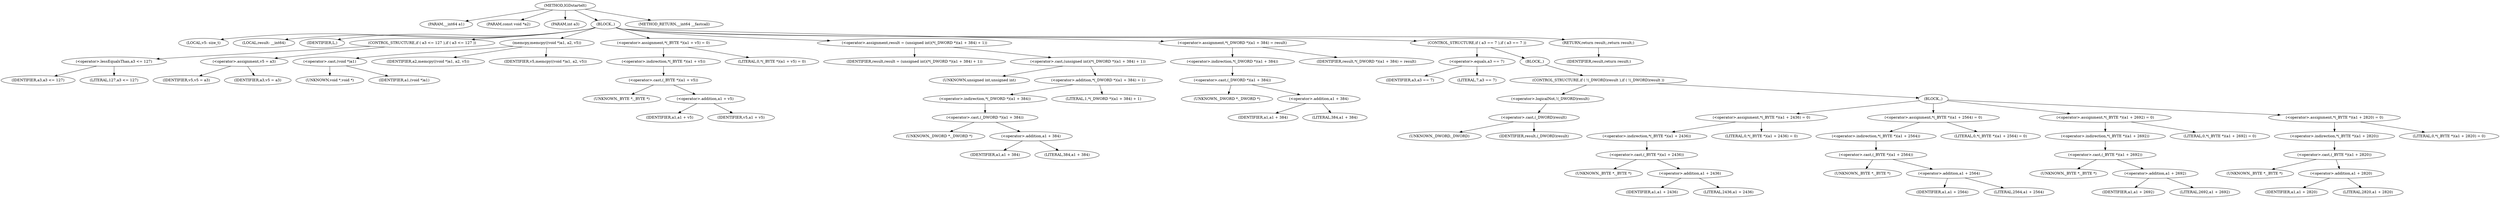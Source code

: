digraph IGDstartelt {  
"1000103" [label = "(METHOD,IGDstartelt)" ]
"1000104" [label = "(PARAM,__int64 a1)" ]
"1000105" [label = "(PARAM,const void *a2)" ]
"1000106" [label = "(PARAM,int a3)" ]
"1000107" [label = "(BLOCK,,)" ]
"1000108" [label = "(LOCAL,v5: size_t)" ]
"1000109" [label = "(LOCAL,result: __int64)" ]
"1000110" [label = "(IDENTIFIER,L,)" ]
"1000111" [label = "(CONTROL_STRUCTURE,if ( a3 <= 127 ),if ( a3 <= 127 ))" ]
"1000112" [label = "(<operator>.lessEqualsThan,a3 <= 127)" ]
"1000113" [label = "(IDENTIFIER,a3,a3 <= 127)" ]
"1000114" [label = "(LITERAL,127,a3 <= 127)" ]
"1000115" [label = "(<operator>.assignment,v5 = a3)" ]
"1000116" [label = "(IDENTIFIER,v5,v5 = a3)" ]
"1000117" [label = "(IDENTIFIER,a3,v5 = a3)" ]
"1000118" [label = "(memcpy,memcpy((void *)a1, a2, v5))" ]
"1000119" [label = "(<operator>.cast,(void *)a1)" ]
"1000120" [label = "(UNKNOWN,void *,void *)" ]
"1000121" [label = "(IDENTIFIER,a1,(void *)a1)" ]
"1000122" [label = "(IDENTIFIER,a2,memcpy((void *)a1, a2, v5))" ]
"1000123" [label = "(IDENTIFIER,v5,memcpy((void *)a1, a2, v5))" ]
"1000124" [label = "(<operator>.assignment,*(_BYTE *)(a1 + v5) = 0)" ]
"1000125" [label = "(<operator>.indirection,*(_BYTE *)(a1 + v5))" ]
"1000126" [label = "(<operator>.cast,(_BYTE *)(a1 + v5))" ]
"1000127" [label = "(UNKNOWN,_BYTE *,_BYTE *)" ]
"1000128" [label = "(<operator>.addition,a1 + v5)" ]
"1000129" [label = "(IDENTIFIER,a1,a1 + v5)" ]
"1000130" [label = "(IDENTIFIER,v5,a1 + v5)" ]
"1000131" [label = "(LITERAL,0,*(_BYTE *)(a1 + v5) = 0)" ]
"1000132" [label = "(<operator>.assignment,result = (unsigned int)(*(_DWORD *)(a1 + 384) + 1))" ]
"1000133" [label = "(IDENTIFIER,result,result = (unsigned int)(*(_DWORD *)(a1 + 384) + 1))" ]
"1000134" [label = "(<operator>.cast,(unsigned int)(*(_DWORD *)(a1 + 384) + 1))" ]
"1000135" [label = "(UNKNOWN,unsigned int,unsigned int)" ]
"1000136" [label = "(<operator>.addition,*(_DWORD *)(a1 + 384) + 1)" ]
"1000137" [label = "(<operator>.indirection,*(_DWORD *)(a1 + 384))" ]
"1000138" [label = "(<operator>.cast,(_DWORD *)(a1 + 384))" ]
"1000139" [label = "(UNKNOWN,_DWORD *,_DWORD *)" ]
"1000140" [label = "(<operator>.addition,a1 + 384)" ]
"1000141" [label = "(IDENTIFIER,a1,a1 + 384)" ]
"1000142" [label = "(LITERAL,384,a1 + 384)" ]
"1000143" [label = "(LITERAL,1,*(_DWORD *)(a1 + 384) + 1)" ]
"1000144" [label = "(<operator>.assignment,*(_DWORD *)(a1 + 384) = result)" ]
"1000145" [label = "(<operator>.indirection,*(_DWORD *)(a1 + 384))" ]
"1000146" [label = "(<operator>.cast,(_DWORD *)(a1 + 384))" ]
"1000147" [label = "(UNKNOWN,_DWORD *,_DWORD *)" ]
"1000148" [label = "(<operator>.addition,a1 + 384)" ]
"1000149" [label = "(IDENTIFIER,a1,a1 + 384)" ]
"1000150" [label = "(LITERAL,384,a1 + 384)" ]
"1000151" [label = "(IDENTIFIER,result,*(_DWORD *)(a1 + 384) = result)" ]
"1000152" [label = "(CONTROL_STRUCTURE,if ( a3 == 7 ),if ( a3 == 7 ))" ]
"1000153" [label = "(<operator>.equals,a3 == 7)" ]
"1000154" [label = "(IDENTIFIER,a3,a3 == 7)" ]
"1000155" [label = "(LITERAL,7,a3 == 7)" ]
"1000156" [label = "(BLOCK,,)" ]
"1000157" [label = "(CONTROL_STRUCTURE,if ( !(_DWORD)result ),if ( !(_DWORD)result ))" ]
"1000158" [label = "(<operator>.logicalNot,!(_DWORD)result)" ]
"1000159" [label = "(<operator>.cast,(_DWORD)result)" ]
"1000160" [label = "(UNKNOWN,_DWORD,_DWORD)" ]
"1000161" [label = "(IDENTIFIER,result,(_DWORD)result)" ]
"1000162" [label = "(BLOCK,,)" ]
"1000163" [label = "(<operator>.assignment,*(_BYTE *)(a1 + 2436) = 0)" ]
"1000164" [label = "(<operator>.indirection,*(_BYTE *)(a1 + 2436))" ]
"1000165" [label = "(<operator>.cast,(_BYTE *)(a1 + 2436))" ]
"1000166" [label = "(UNKNOWN,_BYTE *,_BYTE *)" ]
"1000167" [label = "(<operator>.addition,a1 + 2436)" ]
"1000168" [label = "(IDENTIFIER,a1,a1 + 2436)" ]
"1000169" [label = "(LITERAL,2436,a1 + 2436)" ]
"1000170" [label = "(LITERAL,0,*(_BYTE *)(a1 + 2436) = 0)" ]
"1000171" [label = "(<operator>.assignment,*(_BYTE *)(a1 + 2564) = 0)" ]
"1000172" [label = "(<operator>.indirection,*(_BYTE *)(a1 + 2564))" ]
"1000173" [label = "(<operator>.cast,(_BYTE *)(a1 + 2564))" ]
"1000174" [label = "(UNKNOWN,_BYTE *,_BYTE *)" ]
"1000175" [label = "(<operator>.addition,a1 + 2564)" ]
"1000176" [label = "(IDENTIFIER,a1,a1 + 2564)" ]
"1000177" [label = "(LITERAL,2564,a1 + 2564)" ]
"1000178" [label = "(LITERAL,0,*(_BYTE *)(a1 + 2564) = 0)" ]
"1000179" [label = "(<operator>.assignment,*(_BYTE *)(a1 + 2692) = 0)" ]
"1000180" [label = "(<operator>.indirection,*(_BYTE *)(a1 + 2692))" ]
"1000181" [label = "(<operator>.cast,(_BYTE *)(a1 + 2692))" ]
"1000182" [label = "(UNKNOWN,_BYTE *,_BYTE *)" ]
"1000183" [label = "(<operator>.addition,a1 + 2692)" ]
"1000184" [label = "(IDENTIFIER,a1,a1 + 2692)" ]
"1000185" [label = "(LITERAL,2692,a1 + 2692)" ]
"1000186" [label = "(LITERAL,0,*(_BYTE *)(a1 + 2692) = 0)" ]
"1000187" [label = "(<operator>.assignment,*(_BYTE *)(a1 + 2820) = 0)" ]
"1000188" [label = "(<operator>.indirection,*(_BYTE *)(a1 + 2820))" ]
"1000189" [label = "(<operator>.cast,(_BYTE *)(a1 + 2820))" ]
"1000190" [label = "(UNKNOWN,_BYTE *,_BYTE *)" ]
"1000191" [label = "(<operator>.addition,a1 + 2820)" ]
"1000192" [label = "(IDENTIFIER,a1,a1 + 2820)" ]
"1000193" [label = "(LITERAL,2820,a1 + 2820)" ]
"1000194" [label = "(LITERAL,0,*(_BYTE *)(a1 + 2820) = 0)" ]
"1000195" [label = "(RETURN,return result;,return result;)" ]
"1000196" [label = "(IDENTIFIER,result,return result;)" ]
"1000197" [label = "(METHOD_RETURN,__int64 __fastcall)" ]
  "1000103" -> "1000104" 
  "1000103" -> "1000105" 
  "1000103" -> "1000106" 
  "1000103" -> "1000107" 
  "1000103" -> "1000197" 
  "1000107" -> "1000108" 
  "1000107" -> "1000109" 
  "1000107" -> "1000110" 
  "1000107" -> "1000111" 
  "1000107" -> "1000118" 
  "1000107" -> "1000124" 
  "1000107" -> "1000132" 
  "1000107" -> "1000144" 
  "1000107" -> "1000152" 
  "1000107" -> "1000195" 
  "1000111" -> "1000112" 
  "1000111" -> "1000115" 
  "1000112" -> "1000113" 
  "1000112" -> "1000114" 
  "1000115" -> "1000116" 
  "1000115" -> "1000117" 
  "1000118" -> "1000119" 
  "1000118" -> "1000122" 
  "1000118" -> "1000123" 
  "1000119" -> "1000120" 
  "1000119" -> "1000121" 
  "1000124" -> "1000125" 
  "1000124" -> "1000131" 
  "1000125" -> "1000126" 
  "1000126" -> "1000127" 
  "1000126" -> "1000128" 
  "1000128" -> "1000129" 
  "1000128" -> "1000130" 
  "1000132" -> "1000133" 
  "1000132" -> "1000134" 
  "1000134" -> "1000135" 
  "1000134" -> "1000136" 
  "1000136" -> "1000137" 
  "1000136" -> "1000143" 
  "1000137" -> "1000138" 
  "1000138" -> "1000139" 
  "1000138" -> "1000140" 
  "1000140" -> "1000141" 
  "1000140" -> "1000142" 
  "1000144" -> "1000145" 
  "1000144" -> "1000151" 
  "1000145" -> "1000146" 
  "1000146" -> "1000147" 
  "1000146" -> "1000148" 
  "1000148" -> "1000149" 
  "1000148" -> "1000150" 
  "1000152" -> "1000153" 
  "1000152" -> "1000156" 
  "1000153" -> "1000154" 
  "1000153" -> "1000155" 
  "1000156" -> "1000157" 
  "1000157" -> "1000158" 
  "1000157" -> "1000162" 
  "1000158" -> "1000159" 
  "1000159" -> "1000160" 
  "1000159" -> "1000161" 
  "1000162" -> "1000163" 
  "1000162" -> "1000171" 
  "1000162" -> "1000179" 
  "1000162" -> "1000187" 
  "1000163" -> "1000164" 
  "1000163" -> "1000170" 
  "1000164" -> "1000165" 
  "1000165" -> "1000166" 
  "1000165" -> "1000167" 
  "1000167" -> "1000168" 
  "1000167" -> "1000169" 
  "1000171" -> "1000172" 
  "1000171" -> "1000178" 
  "1000172" -> "1000173" 
  "1000173" -> "1000174" 
  "1000173" -> "1000175" 
  "1000175" -> "1000176" 
  "1000175" -> "1000177" 
  "1000179" -> "1000180" 
  "1000179" -> "1000186" 
  "1000180" -> "1000181" 
  "1000181" -> "1000182" 
  "1000181" -> "1000183" 
  "1000183" -> "1000184" 
  "1000183" -> "1000185" 
  "1000187" -> "1000188" 
  "1000187" -> "1000194" 
  "1000188" -> "1000189" 
  "1000189" -> "1000190" 
  "1000189" -> "1000191" 
  "1000191" -> "1000192" 
  "1000191" -> "1000193" 
  "1000195" -> "1000196" 
}
